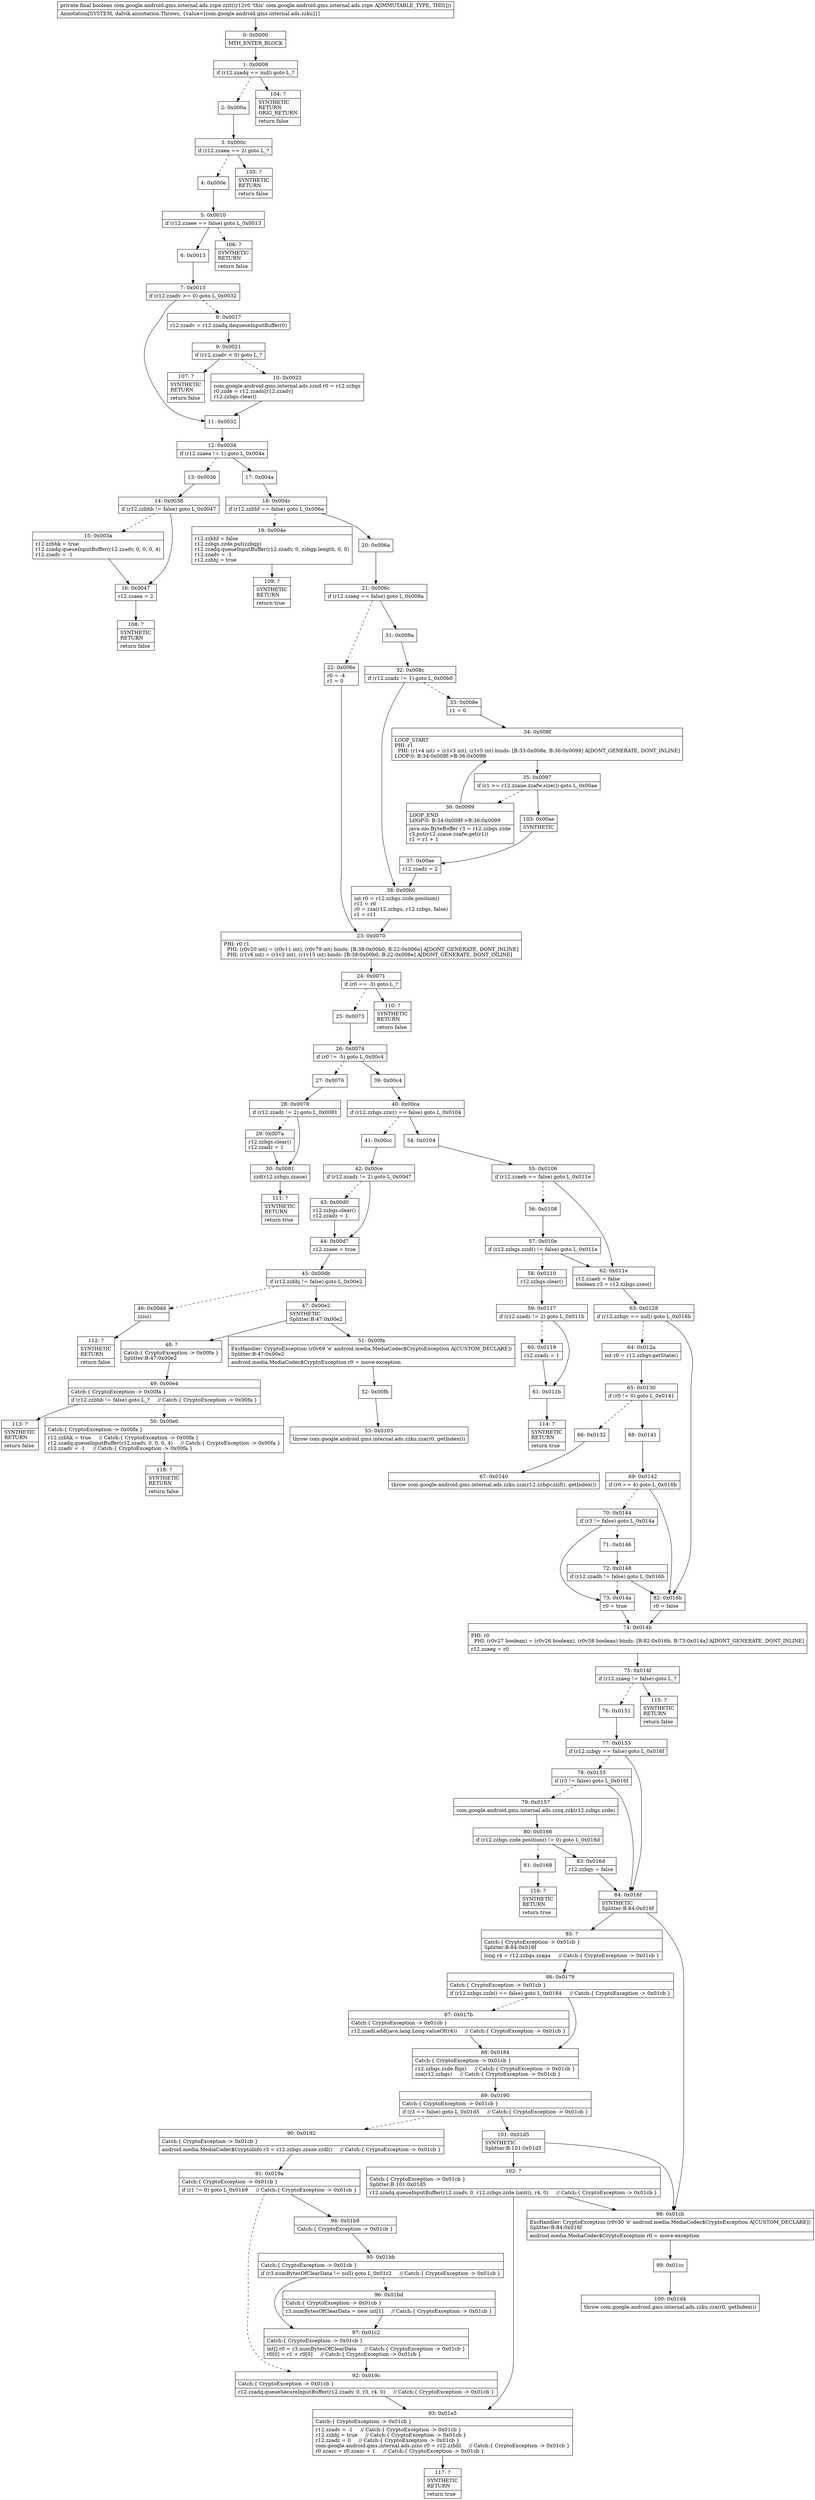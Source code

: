 digraph "CFG forcom.google.android.gms.internal.ads.zzpe.zzit()Z" {
Node_0 [shape=record,label="{0\:\ 0x0000|MTH_ENTER_BLOCK\l}"];
Node_1 [shape=record,label="{1\:\ 0x0008|if (r12.zzadq == null) goto L_?\l}"];
Node_2 [shape=record,label="{2\:\ 0x000a}"];
Node_3 [shape=record,label="{3\:\ 0x000c|if (r12.zzaea == 2) goto L_?\l}"];
Node_4 [shape=record,label="{4\:\ 0x000e}"];
Node_5 [shape=record,label="{5\:\ 0x0010|if (r12.zzaee == false) goto L_0x0013\l}"];
Node_6 [shape=record,label="{6\:\ 0x0013}"];
Node_7 [shape=record,label="{7\:\ 0x0015|if (r12.zzadv \>= 0) goto L_0x0032\l}"];
Node_8 [shape=record,label="{8\:\ 0x0017|r12.zzadv = r12.zzadq.dequeueInputBuffer(0)\l}"];
Node_9 [shape=record,label="{9\:\ 0x0021|if (r12.zzadv \< 0) goto L_?\l}"];
Node_10 [shape=record,label="{10\:\ 0x0023|com.google.android.gms.internal.ads.zznd r0 = r12.zzbgs\lr0.zzde = r12.zzads[r12.zzadv]\lr12.zzbgs.clear()\l}"];
Node_11 [shape=record,label="{11\:\ 0x0032}"];
Node_12 [shape=record,label="{12\:\ 0x0034|if (r12.zzaea != 1) goto L_0x004a\l}"];
Node_13 [shape=record,label="{13\:\ 0x0036}"];
Node_14 [shape=record,label="{14\:\ 0x0038|if (r12.zzbhb != false) goto L_0x0047\l}"];
Node_15 [shape=record,label="{15\:\ 0x003a|r12.zzbhk = true\lr12.zzadq.queueInputBuffer(r12.zzadv, 0, 0, 0, 4)\lr12.zzadv = \-1\l}"];
Node_16 [shape=record,label="{16\:\ 0x0047|r12.zzaea = 2\l}"];
Node_17 [shape=record,label="{17\:\ 0x004a}"];
Node_18 [shape=record,label="{18\:\ 0x004c|if (r12.zzbhf == false) goto L_0x006a\l}"];
Node_19 [shape=record,label="{19\:\ 0x004e|r12.zzbhf = false\lr12.zzbgs.zzde.put(zzbgp)\lr12.zzadq.queueInputBuffer(r12.zzadv, 0, zzbgp.length, 0, 0)\lr12.zzadv = \-1\lr12.zzbhj = true\l}"];
Node_20 [shape=record,label="{20\:\ 0x006a}"];
Node_21 [shape=record,label="{21\:\ 0x006c|if (r12.zzaeg == false) goto L_0x008a\l}"];
Node_22 [shape=record,label="{22\:\ 0x006e|r0 = \-4\lr1 = 0\l}"];
Node_23 [shape=record,label="{23\:\ 0x0070|PHI: r0 r1 \l  PHI: (r0v20 int) = (r0v11 int), (r0v79 int) binds: [B:38:0x00b0, B:22:0x006e] A[DONT_GENERATE, DONT_INLINE]\l  PHI: (r1v6 int) = (r1v2 int), (r1v15 int) binds: [B:38:0x00b0, B:22:0x006e] A[DONT_GENERATE, DONT_INLINE]\l}"];
Node_24 [shape=record,label="{24\:\ 0x0071|if (r0 == \-3) goto L_?\l}"];
Node_25 [shape=record,label="{25\:\ 0x0073}"];
Node_26 [shape=record,label="{26\:\ 0x0074|if (r0 != \-5) goto L_0x00c4\l}"];
Node_27 [shape=record,label="{27\:\ 0x0076}"];
Node_28 [shape=record,label="{28\:\ 0x0078|if (r12.zzadz != 2) goto L_0x0081\l}"];
Node_29 [shape=record,label="{29\:\ 0x007a|r12.zzbgs.clear()\lr12.zzadz = 1\l}"];
Node_30 [shape=record,label="{30\:\ 0x0081|zzd(r12.zzbgu.zzaue)\l}"];
Node_31 [shape=record,label="{31\:\ 0x008a}"];
Node_32 [shape=record,label="{32\:\ 0x008c|if (r12.zzadz != 1) goto L_0x00b0\l}"];
Node_33 [shape=record,label="{33\:\ 0x008e|r1 = 0\l}"];
Node_34 [shape=record,label="{34\:\ 0x008f|LOOP_START\lPHI: r1 \l  PHI: (r1v4 int) = (r1v3 int), (r1v5 int) binds: [B:33:0x008e, B:36:0x0099] A[DONT_GENERATE, DONT_INLINE]\lLOOP:0: B:34:0x008f\-\>B:36:0x0099\l}"];
Node_35 [shape=record,label="{35\:\ 0x0097|if (r1 \>= r12.zzaue.zzafw.size()) goto L_0x00ae\l}"];
Node_36 [shape=record,label="{36\:\ 0x0099|LOOP_END\lLOOP:0: B:34:0x008f\-\>B:36:0x0099\l|java.nio.ByteBuffer r3 = r12.zzbgs.zzde\lr3.put(r12.zzaue.zzafw.get(r1))\lr1 = r1 + 1\l}"];
Node_37 [shape=record,label="{37\:\ 0x00ae|r12.zzadz = 2\l}"];
Node_38 [shape=record,label="{38\:\ 0x00b0|int r0 = r12.zzbgs.zzde.position()\lr11 = r0\lr0 = zza(r12.zzbgu, r12.zzbgs, false)\lr1 = r11\l}"];
Node_39 [shape=record,label="{39\:\ 0x00c4}"];
Node_40 [shape=record,label="{40\:\ 0x00ca|if (r12.zzbgs.zzic() == false) goto L_0x0104\l}"];
Node_41 [shape=record,label="{41\:\ 0x00cc}"];
Node_42 [shape=record,label="{42\:\ 0x00ce|if (r12.zzadz != 2) goto L_0x00d7\l}"];
Node_43 [shape=record,label="{43\:\ 0x00d0|r12.zzbgs.clear()\lr12.zzadz = 1\l}"];
Node_44 [shape=record,label="{44\:\ 0x00d7|r12.zzaee = true\l}"];
Node_45 [shape=record,label="{45\:\ 0x00db|if (r12.zzbhj != false) goto L_0x00e2\l}"];
Node_46 [shape=record,label="{46\:\ 0x00dd|zziu()\l}"];
Node_47 [shape=record,label="{47\:\ 0x00e2|SYNTHETIC\lSplitter:B:47:0x00e2\l}"];
Node_48 [shape=record,label="{48\:\ ?|Catch:\{ CryptoException \-\> 0x00fa \}\lSplitter:B:47:0x00e2\l}"];
Node_49 [shape=record,label="{49\:\ 0x00e4|Catch:\{ CryptoException \-\> 0x00fa \}\l|if (r12.zzbhb != false) goto L_?     \/\/ Catch:\{ CryptoException \-\> 0x00fa \}\l}"];
Node_50 [shape=record,label="{50\:\ 0x00e6|Catch:\{ CryptoException \-\> 0x00fa \}\l|r12.zzbhk = true     \/\/ Catch:\{ CryptoException \-\> 0x00fa \}\lr12.zzadq.queueInputBuffer(r12.zzadv, 0, 0, 0, 4)     \/\/ Catch:\{ CryptoException \-\> 0x00fa \}\lr12.zzadv = \-1     \/\/ Catch:\{ CryptoException \-\> 0x00fa \}\l}"];
Node_51 [shape=record,label="{51\:\ 0x00fa|ExcHandler: CryptoException (r0v69 'e' android.media.MediaCodec$CryptoException A[CUSTOM_DECLARE])\lSplitter:B:47:0x00e2\l|android.media.MediaCodec$CryptoException r0 = move\-exception\l}"];
Node_52 [shape=record,label="{52\:\ 0x00fb}"];
Node_53 [shape=record,label="{53\:\ 0x0103|throw com.google.android.gms.internal.ads.zzku.zza(r0, getIndex())\l}"];
Node_54 [shape=record,label="{54\:\ 0x0104}"];
Node_55 [shape=record,label="{55\:\ 0x0106|if (r12.zzaeh == false) goto L_0x011e\l}"];
Node_56 [shape=record,label="{56\:\ 0x0108}"];
Node_57 [shape=record,label="{57\:\ 0x010e|if (r12.zzbgs.zzid() != false) goto L_0x011e\l}"];
Node_58 [shape=record,label="{58\:\ 0x0110|r12.zzbgs.clear()\l}"];
Node_59 [shape=record,label="{59\:\ 0x0117|if (r12.zzadz != 2) goto L_0x011b\l}"];
Node_60 [shape=record,label="{60\:\ 0x0119|r12.zzadz = 1\l}"];
Node_61 [shape=record,label="{61\:\ 0x011b}"];
Node_62 [shape=record,label="{62\:\ 0x011e|r12.zzaeh = false\lboolean r3 = r12.zzbgs.zzeo()\l}"];
Node_63 [shape=record,label="{63\:\ 0x0128|if (r12.zzbgv == null) goto L_0x016b\l}"];
Node_64 [shape=record,label="{64\:\ 0x012a|int r0 = r12.zzbgv.getState()\l}"];
Node_65 [shape=record,label="{65\:\ 0x0130|if (r0 != 0) goto L_0x0141\l}"];
Node_66 [shape=record,label="{66\:\ 0x0132}"];
Node_67 [shape=record,label="{67\:\ 0x0140|throw com.google.android.gms.internal.ads.zzku.zza(r12.zzbgv.zzif(), getIndex())\l}"];
Node_68 [shape=record,label="{68\:\ 0x0141}"];
Node_69 [shape=record,label="{69\:\ 0x0142|if (r0 == 4) goto L_0x016b\l}"];
Node_70 [shape=record,label="{70\:\ 0x0144|if (r3 != false) goto L_0x014a\l}"];
Node_71 [shape=record,label="{71\:\ 0x0146}"];
Node_72 [shape=record,label="{72\:\ 0x0148|if (r12.zzadh != false) goto L_0x016b\l}"];
Node_73 [shape=record,label="{73\:\ 0x014a|r0 = true\l}"];
Node_74 [shape=record,label="{74\:\ 0x014b|PHI: r0 \l  PHI: (r0v27 boolean) = (r0v26 boolean), (r0v58 boolean) binds: [B:82:0x016b, B:73:0x014a] A[DONT_GENERATE, DONT_INLINE]\l|r12.zzaeg = r0\l}"];
Node_75 [shape=record,label="{75\:\ 0x014f|if (r12.zzaeg != false) goto L_?\l}"];
Node_76 [shape=record,label="{76\:\ 0x0151}"];
Node_77 [shape=record,label="{77\:\ 0x0153|if (r12.zzbgy == false) goto L_0x016f\l}"];
Node_78 [shape=record,label="{78\:\ 0x0155|if (r3 != false) goto L_0x016f\l}"];
Node_79 [shape=record,label="{79\:\ 0x0157|com.google.android.gms.internal.ads.zzsq.zzk(r12.zzbgs.zzde)\l}"];
Node_80 [shape=record,label="{80\:\ 0x0166|if (r12.zzbgs.zzde.position() != 0) goto L_0x016d\l}"];
Node_81 [shape=record,label="{81\:\ 0x0168}"];
Node_82 [shape=record,label="{82\:\ 0x016b|r0 = false\l}"];
Node_83 [shape=record,label="{83\:\ 0x016d|r12.zzbgy = false\l}"];
Node_84 [shape=record,label="{84\:\ 0x016f|SYNTHETIC\lSplitter:B:84:0x016f\l}"];
Node_85 [shape=record,label="{85\:\ ?|Catch:\{ CryptoException \-\> 0x01cb \}\lSplitter:B:84:0x016f\l|long r4 = r12.zzbgs.zzaga     \/\/ Catch:\{ CryptoException \-\> 0x01cb \}\l}"];
Node_86 [shape=record,label="{86\:\ 0x0179|Catch:\{ CryptoException \-\> 0x01cb \}\l|if (r12.zzbgs.zzib() == false) goto L_0x0184     \/\/ Catch:\{ CryptoException \-\> 0x01cb \}\l}"];
Node_87 [shape=record,label="{87\:\ 0x017b|Catch:\{ CryptoException \-\> 0x01cb \}\l|r12.zzadl.add(java.lang.Long.valueOf(r4))     \/\/ Catch:\{ CryptoException \-\> 0x01cb \}\l}"];
Node_88 [shape=record,label="{88\:\ 0x0184|Catch:\{ CryptoException \-\> 0x01cb \}\l|r12.zzbgs.zzde.flip()     \/\/ Catch:\{ CryptoException \-\> 0x01cb \}\lzza(r12.zzbgs)     \/\/ Catch:\{ CryptoException \-\> 0x01cb \}\l}"];
Node_89 [shape=record,label="{89\:\ 0x0190|Catch:\{ CryptoException \-\> 0x01cb \}\l|if (r3 == false) goto L_0x01d5     \/\/ Catch:\{ CryptoException \-\> 0x01cb \}\l}"];
Node_90 [shape=record,label="{90\:\ 0x0192|Catch:\{ CryptoException \-\> 0x01cb \}\l|android.media.MediaCodec$CryptoInfo r3 = r12.zzbgs.zzaze.zzdl()     \/\/ Catch:\{ CryptoException \-\> 0x01cb \}\l}"];
Node_91 [shape=record,label="{91\:\ 0x019a|Catch:\{ CryptoException \-\> 0x01cb \}\l|if (r1 != 0) goto L_0x01b9     \/\/ Catch:\{ CryptoException \-\> 0x01cb \}\l}"];
Node_92 [shape=record,label="{92\:\ 0x019c|Catch:\{ CryptoException \-\> 0x01cb \}\l|r12.zzadq.queueSecureInputBuffer(r12.zzadv, 0, r3, r4, 0)     \/\/ Catch:\{ CryptoException \-\> 0x01cb \}\l}"];
Node_93 [shape=record,label="{93\:\ 0x01a5|Catch:\{ CryptoException \-\> 0x01cb \}\l|r12.zzadv = \-1     \/\/ Catch:\{ CryptoException \-\> 0x01cb \}\lr12.zzbhj = true     \/\/ Catch:\{ CryptoException \-\> 0x01cb \}\lr12.zzadz = 0     \/\/ Catch:\{ CryptoException \-\> 0x01cb \}\lcom.google.android.gms.internal.ads.zznc r0 = r12.zzbhl     \/\/ Catch:\{ CryptoException \-\> 0x01cb \}\lr0.zzazc = r0.zzazc + 1     \/\/ Catch:\{ CryptoException \-\> 0x01cb \}\l}"];
Node_94 [shape=record,label="{94\:\ 0x01b9|Catch:\{ CryptoException \-\> 0x01cb \}\l}"];
Node_95 [shape=record,label="{95\:\ 0x01bb|Catch:\{ CryptoException \-\> 0x01cb \}\l|if (r3.numBytesOfClearData != null) goto L_0x01c2     \/\/ Catch:\{ CryptoException \-\> 0x01cb \}\l}"];
Node_96 [shape=record,label="{96\:\ 0x01bd|Catch:\{ CryptoException \-\> 0x01cb \}\l|r3.numBytesOfClearData = new int[1]     \/\/ Catch:\{ CryptoException \-\> 0x01cb \}\l}"];
Node_97 [shape=record,label="{97\:\ 0x01c2|Catch:\{ CryptoException \-\> 0x01cb \}\l|int[] r0 = r3.numBytesOfClearData     \/\/ Catch:\{ CryptoException \-\> 0x01cb \}\lr0[0] = r1 + r0[0]     \/\/ Catch:\{ CryptoException \-\> 0x01cb \}\l}"];
Node_98 [shape=record,label="{98\:\ 0x01cb|ExcHandler: CryptoException (r0v30 'e' android.media.MediaCodec$CryptoException A[CUSTOM_DECLARE])\lSplitter:B:84:0x016f\l|android.media.MediaCodec$CryptoException r0 = move\-exception\l}"];
Node_99 [shape=record,label="{99\:\ 0x01cc}"];
Node_100 [shape=record,label="{100\:\ 0x01d4|throw com.google.android.gms.internal.ads.zzku.zza(r0, getIndex())\l}"];
Node_101 [shape=record,label="{101\:\ 0x01d5|SYNTHETIC\lSplitter:B:101:0x01d5\l}"];
Node_102 [shape=record,label="{102\:\ ?|Catch:\{ CryptoException \-\> 0x01cb \}\lSplitter:B:101:0x01d5\l|r12.zzadq.queueInputBuffer(r12.zzadv, 0, r12.zzbgs.zzde.limit(), r4, 0)     \/\/ Catch:\{ CryptoException \-\> 0x01cb \}\l}"];
Node_103 [shape=record,label="{103\:\ 0x00ae|SYNTHETIC\l}"];
Node_104 [shape=record,label="{104\:\ ?|SYNTHETIC\lRETURN\lORIG_RETURN\l|return false\l}"];
Node_105 [shape=record,label="{105\:\ ?|SYNTHETIC\lRETURN\l|return false\l}"];
Node_106 [shape=record,label="{106\:\ ?|SYNTHETIC\lRETURN\l|return false\l}"];
Node_107 [shape=record,label="{107\:\ ?|SYNTHETIC\lRETURN\l|return false\l}"];
Node_108 [shape=record,label="{108\:\ ?|SYNTHETIC\lRETURN\l|return false\l}"];
Node_109 [shape=record,label="{109\:\ ?|SYNTHETIC\lRETURN\l|return true\l}"];
Node_110 [shape=record,label="{110\:\ ?|SYNTHETIC\lRETURN\l|return false\l}"];
Node_111 [shape=record,label="{111\:\ ?|SYNTHETIC\lRETURN\l|return true\l}"];
Node_112 [shape=record,label="{112\:\ ?|SYNTHETIC\lRETURN\l|return false\l}"];
Node_113 [shape=record,label="{113\:\ ?|SYNTHETIC\lRETURN\l|return false\l}"];
Node_114 [shape=record,label="{114\:\ ?|SYNTHETIC\lRETURN\l|return true\l}"];
Node_115 [shape=record,label="{115\:\ ?|SYNTHETIC\lRETURN\l|return false\l}"];
Node_116 [shape=record,label="{116\:\ ?|SYNTHETIC\lRETURN\l|return true\l}"];
Node_117 [shape=record,label="{117\:\ ?|SYNTHETIC\lRETURN\l|return true\l}"];
Node_118 [shape=record,label="{118\:\ ?|SYNTHETIC\lRETURN\l|return false\l}"];
MethodNode[shape=record,label="{private final boolean com.google.android.gms.internal.ads.zzpe.zzit((r12v0 'this' com.google.android.gms.internal.ads.zzpe A[IMMUTABLE_TYPE, THIS]))  | Annotation[SYSTEM, dalvik.annotation.Throws, \{value=[com.google.android.gms.internal.ads.zzku]\}]\l}"];
MethodNode -> Node_0;
Node_0 -> Node_1;
Node_1 -> Node_2[style=dashed];
Node_1 -> Node_104;
Node_2 -> Node_3;
Node_3 -> Node_4[style=dashed];
Node_3 -> Node_105;
Node_4 -> Node_5;
Node_5 -> Node_6;
Node_5 -> Node_106[style=dashed];
Node_6 -> Node_7;
Node_7 -> Node_8[style=dashed];
Node_7 -> Node_11;
Node_8 -> Node_9;
Node_9 -> Node_10[style=dashed];
Node_9 -> Node_107;
Node_10 -> Node_11;
Node_11 -> Node_12;
Node_12 -> Node_13[style=dashed];
Node_12 -> Node_17;
Node_13 -> Node_14;
Node_14 -> Node_15[style=dashed];
Node_14 -> Node_16;
Node_15 -> Node_16;
Node_16 -> Node_108;
Node_17 -> Node_18;
Node_18 -> Node_19[style=dashed];
Node_18 -> Node_20;
Node_19 -> Node_109;
Node_20 -> Node_21;
Node_21 -> Node_22[style=dashed];
Node_21 -> Node_31;
Node_22 -> Node_23;
Node_23 -> Node_24;
Node_24 -> Node_25[style=dashed];
Node_24 -> Node_110;
Node_25 -> Node_26;
Node_26 -> Node_27[style=dashed];
Node_26 -> Node_39;
Node_27 -> Node_28;
Node_28 -> Node_29[style=dashed];
Node_28 -> Node_30;
Node_29 -> Node_30;
Node_30 -> Node_111;
Node_31 -> Node_32;
Node_32 -> Node_33[style=dashed];
Node_32 -> Node_38;
Node_33 -> Node_34;
Node_34 -> Node_35;
Node_35 -> Node_36[style=dashed];
Node_35 -> Node_103;
Node_36 -> Node_34;
Node_37 -> Node_38;
Node_38 -> Node_23;
Node_39 -> Node_40;
Node_40 -> Node_41[style=dashed];
Node_40 -> Node_54;
Node_41 -> Node_42;
Node_42 -> Node_43[style=dashed];
Node_42 -> Node_44;
Node_43 -> Node_44;
Node_44 -> Node_45;
Node_45 -> Node_46[style=dashed];
Node_45 -> Node_47;
Node_46 -> Node_112;
Node_47 -> Node_48;
Node_47 -> Node_51;
Node_48 -> Node_49;
Node_49 -> Node_50[style=dashed];
Node_49 -> Node_113;
Node_50 -> Node_118;
Node_51 -> Node_52;
Node_52 -> Node_53;
Node_54 -> Node_55;
Node_55 -> Node_56[style=dashed];
Node_55 -> Node_62;
Node_56 -> Node_57;
Node_57 -> Node_58[style=dashed];
Node_57 -> Node_62;
Node_58 -> Node_59;
Node_59 -> Node_60[style=dashed];
Node_59 -> Node_61;
Node_60 -> Node_61;
Node_61 -> Node_114;
Node_62 -> Node_63;
Node_63 -> Node_64[style=dashed];
Node_63 -> Node_82;
Node_64 -> Node_65;
Node_65 -> Node_66[style=dashed];
Node_65 -> Node_68;
Node_66 -> Node_67;
Node_68 -> Node_69;
Node_69 -> Node_70[style=dashed];
Node_69 -> Node_82;
Node_70 -> Node_71[style=dashed];
Node_70 -> Node_73;
Node_71 -> Node_72;
Node_72 -> Node_73[style=dashed];
Node_72 -> Node_82;
Node_73 -> Node_74;
Node_74 -> Node_75;
Node_75 -> Node_76[style=dashed];
Node_75 -> Node_115;
Node_76 -> Node_77;
Node_77 -> Node_78[style=dashed];
Node_77 -> Node_84;
Node_78 -> Node_79[style=dashed];
Node_78 -> Node_84;
Node_79 -> Node_80;
Node_80 -> Node_81[style=dashed];
Node_80 -> Node_83;
Node_81 -> Node_116;
Node_82 -> Node_74;
Node_83 -> Node_84;
Node_84 -> Node_85;
Node_84 -> Node_98;
Node_85 -> Node_86;
Node_86 -> Node_87[style=dashed];
Node_86 -> Node_88;
Node_87 -> Node_88;
Node_88 -> Node_89;
Node_89 -> Node_90[style=dashed];
Node_89 -> Node_101;
Node_90 -> Node_91;
Node_91 -> Node_92[style=dashed];
Node_91 -> Node_94;
Node_92 -> Node_93;
Node_93 -> Node_117;
Node_94 -> Node_95;
Node_95 -> Node_96[style=dashed];
Node_95 -> Node_97;
Node_96 -> Node_97;
Node_97 -> Node_92;
Node_98 -> Node_99;
Node_99 -> Node_100;
Node_101 -> Node_102;
Node_101 -> Node_98;
Node_102 -> Node_98;
Node_102 -> Node_93;
Node_103 -> Node_37;
}


